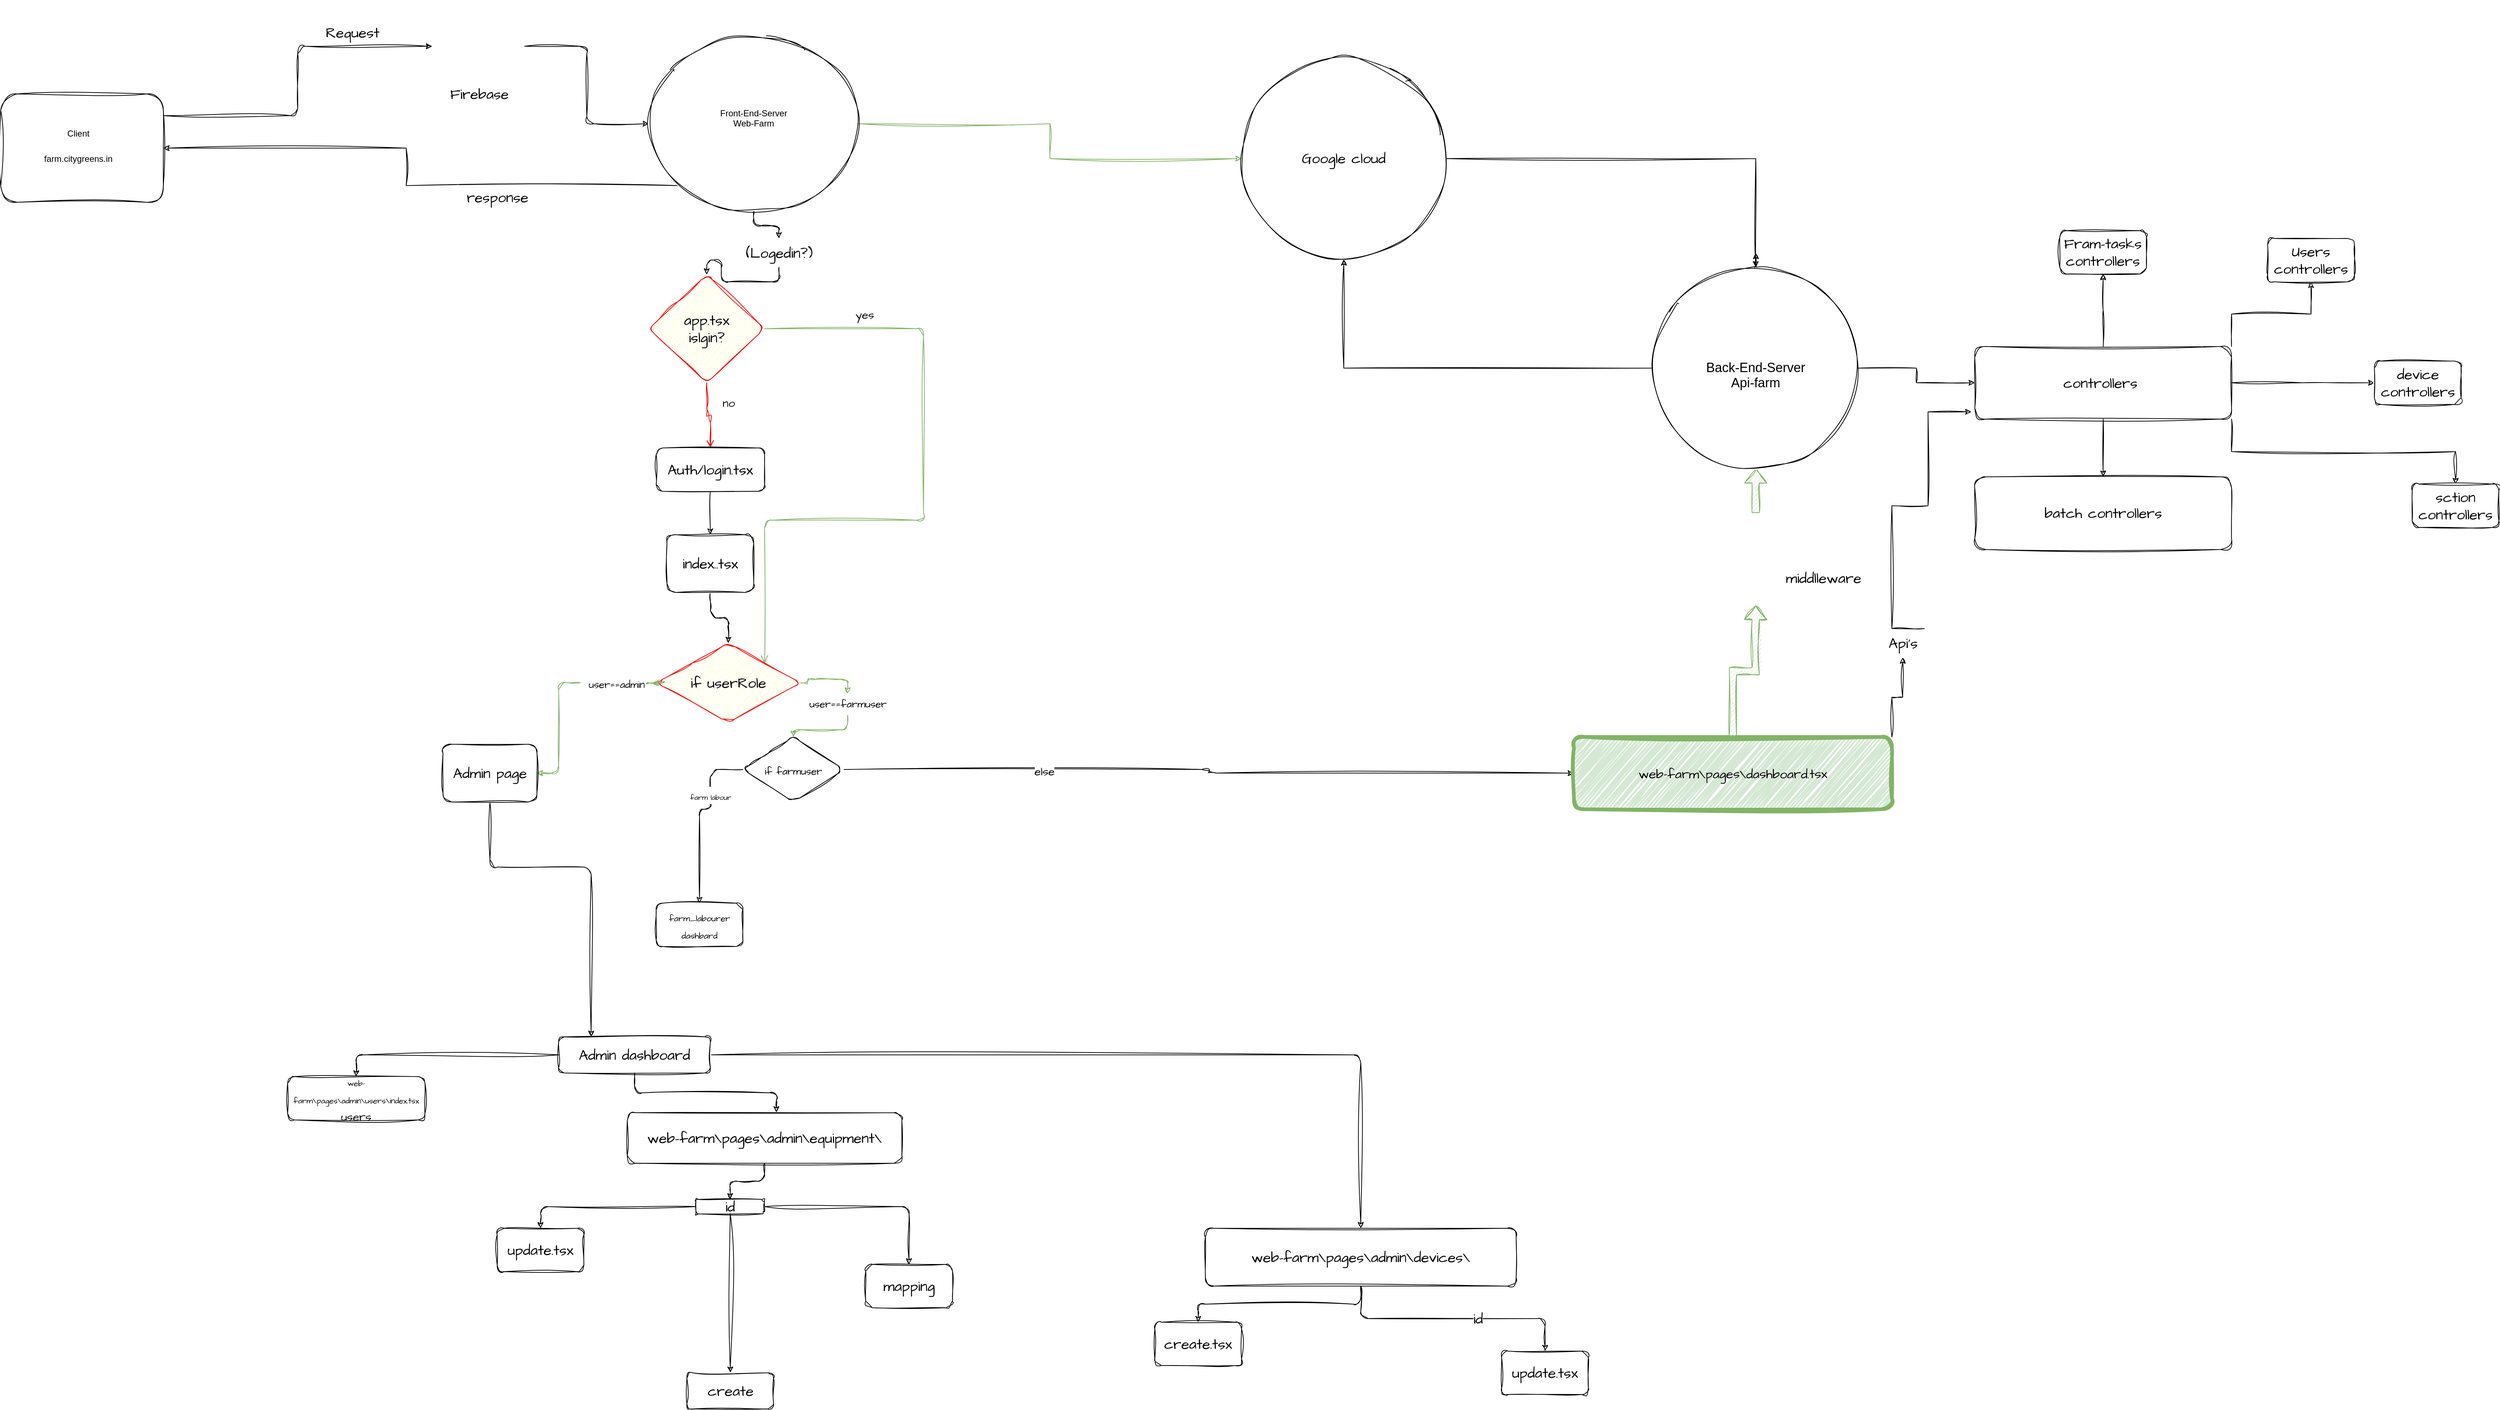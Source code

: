 <mxfile version="22.1.15" type="github">
  <diagram name="Page-1" id="38AWu0ithDpehenj5_Hg">
    <mxGraphModel dx="2350" dy="1924" grid="1" gridSize="10" guides="1" tooltips="1" connect="1" arrows="1" fold="1" page="1" pageScale="1" pageWidth="850" pageHeight="1100" math="0" shadow="0">
      <root>
        <mxCell id="0" />
        <mxCell id="1" parent="0" />
        <mxCell id="stBYUiCJ1t7HYM49T5S_-6" style="edgeStyle=orthogonalEdgeStyle;rounded=1;orthogonalLoop=1;jettySize=auto;html=1;entryX=0;entryY=0.5;entryDx=0;entryDy=0;sketch=1;curveFitting=1;jiggle=2;" parent="1" source="5xN0W6Zi_0lcxwB41Lh0-23" target="stBYUiCJ1t7HYM49T5S_-11" edge="1">
          <mxGeometry relative="1" as="geometry">
            <mxPoint x="370" y="85" as="targetPoint" />
          </mxGeometry>
        </mxCell>
        <mxCell id="stBYUiCJ1t7HYM49T5S_-5" value="" style="rounded=1;whiteSpace=wrap;html=1;sketch=1;curveFitting=1;jiggle=2;" parent="1" vertex="1">
          <mxGeometry x="-537" width="225" height="150" as="geometry" />
        </mxCell>
        <mxCell id="stBYUiCJ1t7HYM49T5S_-7" value="Client" style="text;html=1;align=center;verticalAlign=middle;resizable=0;points=[];autosize=1;strokeColor=none;fillColor=none;rounded=1;sketch=1;curveFitting=1;jiggle=2;" parent="1" vertex="1">
          <mxGeometry x="-455" y="39.5" width="50" height="30" as="geometry" />
        </mxCell>
        <mxCell id="stBYUiCJ1t7HYM49T5S_-10" value="farm.citygreens.in" style="text;html=1;align=center;verticalAlign=middle;resizable=0;points=[];autosize=1;strokeColor=none;fillColor=none;rounded=1;sketch=1;curveFitting=1;jiggle=2;" parent="1" vertex="1">
          <mxGeometry x="-490" y="74.5" width="120" height="30" as="geometry" />
        </mxCell>
        <mxCell id="stBYUiCJ1t7HYM49T5S_-19" value="" style="edgeStyle=orthogonalEdgeStyle;rounded=1;sketch=1;hachureGap=4;jiggle=2;curveFitting=1;orthogonalLoop=1;jettySize=auto;html=1;fontFamily=Architects Daughter;fontSource=https%3A%2F%2Ffonts.googleapis.com%2Fcss%3Ffamily%3DArchitects%2BDaughter;fontSize=16;" parent="1" source="stBYUiCJ1t7HYM49T5S_-205" target="stBYUiCJ1t7HYM49T5S_-14" edge="1">
          <mxGeometry relative="1" as="geometry" />
        </mxCell>
        <mxCell id="5xN0W6Zi_0lcxwB41Lh0-53" style="edgeStyle=orthogonalEdgeStyle;rounded=0;sketch=1;hachureGap=4;jiggle=2;curveFitting=1;orthogonalLoop=1;jettySize=auto;html=1;exitX=1;exitY=0.5;exitDx=0;exitDy=0;fontFamily=Architects Daughter;fontSource=https%3A%2F%2Ffonts.googleapis.com%2Fcss%3Ffamily%3DArchitects%2BDaughter;fontSize=16;strokeColor=#82b366;fillColor=#d5e8d4;entryX=0;entryY=0.5;entryDx=0;entryDy=0;" parent="1" source="stBYUiCJ1t7HYM49T5S_-11" target="5xN0W6Zi_0lcxwB41Lh0-15" edge="1">
          <mxGeometry relative="1" as="geometry">
            <mxPoint x="1160" y="90" as="targetPoint" />
          </mxGeometry>
        </mxCell>
        <mxCell id="RoUv9kmFPrzetgCvooYV-1" style="edgeStyle=orthogonalEdgeStyle;rounded=0;sketch=1;hachureGap=4;jiggle=2;curveFitting=1;orthogonalLoop=1;jettySize=auto;html=1;exitX=0;exitY=1;exitDx=0;exitDy=0;fontFamily=Architects Daughter;fontSource=https%3A%2F%2Ffonts.googleapis.com%2Fcss%3Ffamily%3DArchitects%2BDaughter;fontSize=16;" edge="1" parent="1" source="stBYUiCJ1t7HYM49T5S_-11" target="stBYUiCJ1t7HYM49T5S_-5">
          <mxGeometry relative="1" as="geometry">
            <mxPoint x="-420.0" y="160" as="targetPoint" />
          </mxGeometry>
        </mxCell>
        <mxCell id="stBYUiCJ1t7HYM49T5S_-11" value="&#xa;&lt;span style=&quot;color: rgb(0, 0, 0); font-family: Helvetica; font-size: 12px; font-style: normal; font-variant-ligatures: normal; font-variant-caps: normal; font-weight: 400; letter-spacing: normal; orphans: 2; text-align: center; text-indent: 0px; text-transform: none; widows: 2; word-spacing: 0px; -webkit-text-stroke-width: 0px; background-color: rgb(251, 251, 251); text-decoration-thickness: initial; text-decoration-style: initial; text-decoration-color: initial; float: none; display: inline !important;&quot;&gt;Front-End-Server&lt;/span&gt;&lt;br style=&quot;border-color: var(--border-color); color: rgb(0, 0, 0); font-family: Helvetica; font-size: 12px; font-style: normal; font-variant-ligatures: normal; font-variant-caps: normal; font-weight: 400; letter-spacing: normal; orphans: 2; text-align: center; text-indent: 0px; text-transform: none; widows: 2; word-spacing: 0px; -webkit-text-stroke-width: 0px; background-color: rgb(251, 251, 251); text-decoration-thickness: initial; text-decoration-style: initial; text-decoration-color: initial;&quot;&gt;&lt;span style=&quot;color: rgb(0, 0, 0); font-family: Helvetica; font-size: 12px; font-style: normal; font-variant-ligatures: normal; font-variant-caps: normal; font-weight: 400; letter-spacing: normal; orphans: 2; text-align: center; text-indent: 0px; text-transform: none; widows: 2; word-spacing: 0px; -webkit-text-stroke-width: 0px; background-color: rgb(251, 251, 251); text-decoration-thickness: initial; text-decoration-style: initial; text-decoration-color: initial; float: none; display: inline !important;&quot;&gt;Web-Farm&lt;/span&gt;&#xa;&#xa;" style="ellipse;whiteSpace=wrap;html=1;rounded=1;sketch=1;curveFitting=1;jiggle=2;" parent="1" vertex="1">
          <mxGeometry x="360" y="-80" width="290" height="242.5" as="geometry" />
        </mxCell>
        <mxCell id="stBYUiCJ1t7HYM49T5S_-14" value="app.tsx&lt;br&gt;islgin?" style="rhombus;whiteSpace=wrap;html=1;fontColor=#000000;fillColor=#ffffc0;strokeColor=#ff0000;rounded=1;sketch=1;hachureGap=4;jiggle=2;curveFitting=1;fontFamily=Architects Daughter;fontSource=https%3A%2F%2Ffonts.googleapis.com%2Fcss%3Ffamily%3DArchitects%2BDaughter;fontSize=20;" parent="1" vertex="1">
          <mxGeometry x="360" y="250" width="160" height="150" as="geometry" />
        </mxCell>
        <mxCell id="stBYUiCJ1t7HYM49T5S_-15" value="no" style="edgeStyle=orthogonalEdgeStyle;html=1;align=left;verticalAlign=bottom;endArrow=open;endSize=8;strokeColor=#ff0000;rounded=1;sketch=1;hachureGap=4;jiggle=2;curveFitting=1;fontFamily=Architects Daughter;fontSource=https%3A%2F%2Ffonts.googleapis.com%2Fcss%3Ffamily%3DArchitects%2BDaughter;fontSize=16;entryX=0.5;entryY=0;entryDx=0;entryDy=0;" parent="1" source="stBYUiCJ1t7HYM49T5S_-14" target="stBYUiCJ1t7HYM49T5S_-21" edge="1">
          <mxGeometry x="0.053" y="16" relative="1" as="geometry">
            <mxPoint x="710" y="380" as="targetPoint" />
            <mxPoint x="-1" y="-5" as="offset" />
          </mxGeometry>
        </mxCell>
        <mxCell id="stBYUiCJ1t7HYM49T5S_-16" value="yes" style="edgeStyle=orthogonalEdgeStyle;html=1;align=left;verticalAlign=top;endArrow=open;endSize=8;strokeColor=#82b366;rounded=1;sketch=1;hachureGap=4;jiggle=2;curveFitting=1;fontFamily=Architects Daughter;fontSource=https%3A%2F%2Ffonts.googleapis.com%2Fcss%3Ffamily%3DArchitects%2BDaughter;fontSize=16;fillColor=#d5e8d4;entryX=1;entryY=0;entryDx=0;entryDy=0;" parent="1" source="stBYUiCJ1t7HYM49T5S_-14" target="stBYUiCJ1t7HYM49T5S_-27" edge="1">
          <mxGeometry x="-0.726" y="35" relative="1" as="geometry">
            <mxPoint x="710" y="590" as="targetPoint" />
            <Array as="points">
              <mxPoint x="740" y="325" />
              <mxPoint x="740" y="590" />
              <mxPoint x="520" y="590" />
            </Array>
            <mxPoint as="offset" />
          </mxGeometry>
        </mxCell>
        <mxCell id="stBYUiCJ1t7HYM49T5S_-26" value="" style="edgeStyle=orthogonalEdgeStyle;rounded=1;sketch=1;hachureGap=4;jiggle=2;curveFitting=1;orthogonalLoop=1;jettySize=auto;html=1;fontFamily=Architects Daughter;fontSource=https%3A%2F%2Ffonts.googleapis.com%2Fcss%3Ffamily%3DArchitects%2BDaughter;fontSize=16;" parent="1" source="stBYUiCJ1t7HYM49T5S_-21" target="stBYUiCJ1t7HYM49T5S_-25" edge="1">
          <mxGeometry relative="1" as="geometry" />
        </mxCell>
        <mxCell id="stBYUiCJ1t7HYM49T5S_-21" value="Auth/login.tsx" style="rounded=1;whiteSpace=wrap;html=1;sketch=1;hachureGap=4;jiggle=2;curveFitting=1;fontFamily=Architects Daughter;fontSource=https%3A%2F%2Ffonts.googleapis.com%2Fcss%3Ffamily%3DArchitects%2BDaughter;fontSize=20;" parent="1" vertex="1">
          <mxGeometry x="370" y="490" width="150" height="60" as="geometry" />
        </mxCell>
        <mxCell id="stBYUiCJ1t7HYM49T5S_-30" style="edgeStyle=orthogonalEdgeStyle;rounded=1;sketch=1;hachureGap=4;jiggle=2;curveFitting=1;orthogonalLoop=1;jettySize=auto;html=1;entryX=0.5;entryY=0;entryDx=0;entryDy=0;fontFamily=Architects Daughter;fontSource=https%3A%2F%2Ffonts.googleapis.com%2Fcss%3Ffamily%3DArchitects%2BDaughter;fontSize=16;" parent="1" source="stBYUiCJ1t7HYM49T5S_-25" target="stBYUiCJ1t7HYM49T5S_-27" edge="1">
          <mxGeometry relative="1" as="geometry" />
        </mxCell>
        <mxCell id="stBYUiCJ1t7HYM49T5S_-25" value="index..tsx" style="whiteSpace=wrap;html=1;fontSize=20;fontFamily=Architects Daughter;rounded=1;sketch=1;hachureGap=4;jiggle=2;curveFitting=1;fontSource=https%3A%2F%2Ffonts.googleapis.com%2Fcss%3Ffamily%3DArchitects%2BDaughter;" parent="1" vertex="1">
          <mxGeometry x="385" y="610" width="120" height="80" as="geometry" />
        </mxCell>
        <mxCell id="stBYUiCJ1t7HYM49T5S_-169" style="edgeStyle=orthogonalEdgeStyle;rounded=1;sketch=1;hachureGap=4;jiggle=2;curveFitting=1;orthogonalLoop=1;jettySize=auto;html=1;fontFamily=Architects Daughter;fontSource=https%3A%2F%2Ffonts.googleapis.com%2Fcss%3Ffamily%3DArchitects%2BDaughter;fontSize=16;fillColor=#d5e8d4;strokeColor=#82b366;entryX=0.5;entryY=0;entryDx=0;entryDy=0;" parent="1" source="stBYUiCJ1t7HYM49T5S_-179" target="stBYUiCJ1t7HYM49T5S_-176" edge="1">
          <mxGeometry relative="1" as="geometry">
            <mxPoint x="420" y="890" as="targetPoint" />
          </mxGeometry>
        </mxCell>
        <mxCell id="stBYUiCJ1t7HYM49T5S_-173" style="edgeStyle=orthogonalEdgeStyle;rounded=1;sketch=1;hachureGap=4;jiggle=2;curveFitting=1;orthogonalLoop=1;jettySize=auto;html=1;entryX=1;entryY=0.5;entryDx=0;entryDy=0;fontFamily=Architects Daughter;fontSource=https%3A%2F%2Ffonts.googleapis.com%2Fcss%3Ffamily%3DArchitects%2BDaughter;fontSize=16;fillColor=#d5e8d4;strokeColor=#82b366;" parent="1" source="stBYUiCJ1t7HYM49T5S_-177" target="stBYUiCJ1t7HYM49T5S_-172" edge="1">
          <mxGeometry relative="1" as="geometry" />
        </mxCell>
        <mxCell id="stBYUiCJ1t7HYM49T5S_-27" value="if userRole" style="rhombus;whiteSpace=wrap;html=1;fontColor=#000000;fillColor=#ffffc0;strokeColor=#ff0000;rounded=1;sketch=1;hachureGap=4;jiggle=2;curveFitting=1;fontFamily=Architects Daughter;fontSource=https%3A%2F%2Ffonts.googleapis.com%2Fcss%3Ffamily%3DArchitects%2BDaughter;fontSize=20;" parent="1" vertex="1">
          <mxGeometry x="370" y="760" width="200" height="110" as="geometry" />
        </mxCell>
        <mxCell id="stBYUiCJ1t7HYM49T5S_-189" value="" style="edgeStyle=orthogonalEdgeStyle;rounded=1;sketch=1;hachureGap=4;jiggle=2;curveFitting=1;orthogonalLoop=1;jettySize=auto;html=1;fontFamily=Architects Daughter;fontSource=https%3A%2F%2Ffonts.googleapis.com%2Fcss%3Ffamily%3DArchitects%2BDaughter;fontSize=16;" parent="1" source="stBYUiCJ1t7HYM49T5S_-172" target="stBYUiCJ1t7HYM49T5S_-188" edge="1">
          <mxGeometry relative="1" as="geometry">
            <Array as="points">
              <mxPoint x="140" y="1070" />
              <mxPoint x="280" y="1070" />
            </Array>
          </mxGeometry>
        </mxCell>
        <mxCell id="stBYUiCJ1t7HYM49T5S_-172" value="Admin page" style="rounded=1;whiteSpace=wrap;html=1;sketch=1;hachureGap=4;jiggle=2;curveFitting=1;fontFamily=Architects Daughter;fontSource=https%3A%2F%2Ffonts.googleapis.com%2Fcss%3Ffamily%3DArchitects%2BDaughter;fontSize=20;" parent="1" vertex="1">
          <mxGeometry x="75" y="900" width="130" height="80" as="geometry" />
        </mxCell>
        <mxCell id="stBYUiCJ1t7HYM49T5S_-181" style="edgeStyle=orthogonalEdgeStyle;rounded=1;sketch=1;hachureGap=4;jiggle=2;curveFitting=1;orthogonalLoop=1;jettySize=auto;html=1;exitX=0;exitY=0.5;exitDx=0;exitDy=0;fontFamily=Architects Daughter;fontSource=https%3A%2F%2Ffonts.googleapis.com%2Fcss%3Ffamily%3DArchitects%2BDaughter;fontSize=16;" parent="1" source="stBYUiCJ1t7HYM49T5S_-176" target="stBYUiCJ1t7HYM49T5S_-182" edge="1">
          <mxGeometry relative="1" as="geometry">
            <mxPoint x="390" y="960" as="targetPoint" />
            <Array as="points">
              <mxPoint x="445" y="935" />
              <mxPoint x="445" y="990" />
            </Array>
          </mxGeometry>
        </mxCell>
        <mxCell id="stBYUiCJ1t7HYM49T5S_-183" value="&lt;font style=&quot;font-size: 10px;&quot;&gt;farm labour&lt;/font&gt;" style="edgeLabel;html=1;align=center;verticalAlign=middle;resizable=0;points=[];fontSize=20;fontFamily=Architects Daughter;" parent="stBYUiCJ1t7HYM49T5S_-181" vertex="1" connectable="0">
          <mxGeometry x="-0.765" relative="1" as="geometry">
            <mxPoint x="-16" y="35" as="offset" />
          </mxGeometry>
        </mxCell>
        <mxCell id="stBYUiCJ1t7HYM49T5S_-185" value="" style="edgeStyle=orthogonalEdgeStyle;rounded=1;sketch=1;hachureGap=4;jiggle=2;curveFitting=1;orthogonalLoop=1;jettySize=auto;html=1;fontFamily=Architects Daughter;fontSource=https%3A%2F%2Ffonts.googleapis.com%2Fcss%3Ffamily%3DArchitects%2BDaughter;fontSize=16;" parent="1" source="stBYUiCJ1t7HYM49T5S_-176" target="stBYUiCJ1t7HYM49T5S_-184" edge="1">
          <mxGeometry relative="1" as="geometry" />
        </mxCell>
        <mxCell id="stBYUiCJ1t7HYM49T5S_-186" value="&lt;font style=&quot;font-size: 16px;&quot;&gt;else&lt;/font&gt;" style="edgeLabel;html=1;align=center;verticalAlign=middle;resizable=0;points=[];fontSize=20;fontFamily=Architects Daughter;" parent="stBYUiCJ1t7HYM49T5S_-185" vertex="1" connectable="0">
          <mxGeometry x="-0.454" y="-1" relative="1" as="geometry">
            <mxPoint as="offset" />
          </mxGeometry>
        </mxCell>
        <mxCell id="stBYUiCJ1t7HYM49T5S_-176" value="&lt;font style=&quot;font-size: 14px;&quot;&gt;if farmuser&lt;/font&gt;" style="rhombus;whiteSpace=wrap;html=1;rounded=1;sketch=1;hachureGap=4;jiggle=2;curveFitting=1;fontFamily=Architects Daughter;fontSource=https%3A%2F%2Ffonts.googleapis.com%2Fcss%3Ffamily%3DArchitects%2BDaughter;fontSize=20;" parent="1" vertex="1">
          <mxGeometry x="490" y="890" width="140" height="90" as="geometry" />
        </mxCell>
        <mxCell id="stBYUiCJ1t7HYM49T5S_-178" value="" style="edgeStyle=orthogonalEdgeStyle;rounded=1;sketch=1;hachureGap=4;jiggle=2;curveFitting=1;orthogonalLoop=1;jettySize=auto;html=1;entryX=1;entryY=0.5;entryDx=0;entryDy=0;fontFamily=Architects Daughter;fontSource=https%3A%2F%2Ffonts.googleapis.com%2Fcss%3Ffamily%3DArchitects%2BDaughter;fontSize=16;fillColor=#d5e8d4;strokeColor=#82b366;" parent="1" source="stBYUiCJ1t7HYM49T5S_-27" target="stBYUiCJ1t7HYM49T5S_-177" edge="1">
          <mxGeometry relative="1" as="geometry">
            <mxPoint x="370" y="815" as="sourcePoint" />
            <mxPoint x="240" y="890" as="targetPoint" />
          </mxGeometry>
        </mxCell>
        <mxCell id="stBYUiCJ1t7HYM49T5S_-177" value="&lt;font style=&quot;font-size: 14px;&quot;&gt;user==admin&lt;/font&gt;" style="text;html=1;align=center;verticalAlign=middle;resizable=0;points=[];autosize=1;strokeColor=none;fillColor=none;fontSize=20;fontFamily=Architects Daughter;" parent="1" vertex="1">
          <mxGeometry x="265" y="795" width="100" height="40" as="geometry" />
        </mxCell>
        <mxCell id="stBYUiCJ1t7HYM49T5S_-180" value="" style="edgeStyle=orthogonalEdgeStyle;rounded=1;sketch=1;hachureGap=4;jiggle=2;curveFitting=1;orthogonalLoop=1;jettySize=auto;html=1;fontFamily=Architects Daughter;fontSource=https%3A%2F%2Ffonts.googleapis.com%2Fcss%3Ffamily%3DArchitects%2BDaughter;fontSize=16;fillColor=#d5e8d4;strokeColor=#82b366;entryX=0.5;entryY=0;entryDx=0;entryDy=0;" parent="1" source="stBYUiCJ1t7HYM49T5S_-27" target="stBYUiCJ1t7HYM49T5S_-179" edge="1">
          <mxGeometry relative="1" as="geometry">
            <mxPoint x="470" y="910" as="targetPoint" />
            <mxPoint x="470" y="870" as="sourcePoint" />
            <Array as="points">
              <mxPoint x="580" y="815" />
              <mxPoint x="580" y="810" />
              <mxPoint x="635" y="810" />
            </Array>
          </mxGeometry>
        </mxCell>
        <mxCell id="stBYUiCJ1t7HYM49T5S_-179" value="&lt;font style=&quot;font-size: 14px;&quot;&gt;user==farmuser&lt;/font&gt;" style="text;html=1;align=center;verticalAlign=middle;resizable=0;points=[];autosize=1;strokeColor=none;fillColor=none;fontSize=14;fontFamily=Architects Daughter;" parent="1" vertex="1">
          <mxGeometry x="570" y="830" width="130" height="30" as="geometry" />
        </mxCell>
        <mxCell id="stBYUiCJ1t7HYM49T5S_-182" value="&lt;font style=&quot;font-size: 12px;&quot;&gt;farm_labourer dashbard&lt;/font&gt;" style="rounded=1;whiteSpace=wrap;html=1;sketch=1;hachureGap=4;jiggle=2;curveFitting=1;fontFamily=Architects Daughter;fontSource=https%3A%2F%2Ffonts.googleapis.com%2Fcss%3Ffamily%3DArchitects%2BDaughter;fontSize=20;" parent="1" vertex="1">
          <mxGeometry x="370" y="1120" width="120" height="60" as="geometry" />
        </mxCell>
        <mxCell id="5xN0W6Zi_0lcxwB41Lh0-8" style="edgeStyle=orthogonalEdgeStyle;rounded=0;sketch=1;hachureGap=4;jiggle=2;curveFitting=1;orthogonalLoop=1;jettySize=auto;html=1;entryX=0.5;entryY=1;entryDx=0;entryDy=0;fontFamily=Architects Daughter;fontSource=https%3A%2F%2Ffonts.googleapis.com%2Fcss%3Ffamily%3DArchitects%2BDaughter;fontSize=16;fillColor=#d5e8d4;strokeColor=#82b366;shape=flexArrow;" parent="1" source="5xN0W6Zi_0lcxwB41Lh0-27" target="5xN0W6Zi_0lcxwB41Lh0-7" edge="1">
          <mxGeometry relative="1" as="geometry" />
        </mxCell>
        <mxCell id="stBYUiCJ1t7HYM49T5S_-184" value="&lt;font style=&quot;font-size: 18px;&quot;&gt;web-farm\pages\dashboard.tsx&lt;/font&gt;" style="whiteSpace=wrap;html=1;fontSize=20;fontFamily=Architects Daughter;rounded=1;sketch=1;hachureGap=4;jiggle=2;curveFitting=1;fontSource=https%3A%2F%2Ffonts.googleapis.com%2Fcss%3Ffamily%3DArchitects%2BDaughter;fillColor=#d5e8d4;strokeColor=#82b366;strokeWidth=5;" parent="1" vertex="1">
          <mxGeometry x="1640" y="890" width="440" height="100" as="geometry" />
        </mxCell>
        <mxCell id="stBYUiCJ1t7HYM49T5S_-191" value="" style="edgeStyle=orthogonalEdgeStyle;rounded=1;sketch=1;hachureGap=4;jiggle=2;curveFitting=1;orthogonalLoop=1;jettySize=auto;html=1;fontFamily=Architects Daughter;fontSource=https%3A%2F%2Ffonts.googleapis.com%2Fcss%3Ffamily%3DArchitects%2BDaughter;fontSize=16;" parent="1" source="stBYUiCJ1t7HYM49T5S_-188" target="stBYUiCJ1t7HYM49T5S_-190" edge="1">
          <mxGeometry relative="1" as="geometry" />
        </mxCell>
        <mxCell id="stBYUiCJ1t7HYM49T5S_-204" value="" style="edgeStyle=orthogonalEdgeStyle;rounded=1;sketch=1;hachureGap=4;jiggle=2;curveFitting=1;orthogonalLoop=1;jettySize=auto;html=1;fontFamily=Architects Daughter;fontSource=https%3A%2F%2Ffonts.googleapis.com%2Fcss%3Ffamily%3DArchitects%2BDaughter;fontSize=16;" parent="1" source="stBYUiCJ1t7HYM49T5S_-188" target="stBYUiCJ1t7HYM49T5S_-203" edge="1">
          <mxGeometry relative="1" as="geometry" />
        </mxCell>
        <mxCell id="stBYUiCJ1t7HYM49T5S_-188" value="Admin dashboard" style="whiteSpace=wrap;html=1;fontSize=20;fontFamily=Architects Daughter;rounded=1;sketch=1;hachureGap=4;jiggle=2;curveFitting=1;fontSource=https%3A%2F%2Ffonts.googleapis.com%2Fcss%3Ffamily%3DArchitects%2BDaughter;" parent="1" vertex="1">
          <mxGeometry x="235" y="1305" width="210" height="50" as="geometry" />
        </mxCell>
        <mxCell id="stBYUiCJ1t7HYM49T5S_-190" value="&lt;font style=&quot;&quot;&gt;&lt;span style=&quot;font-size: 11px;&quot;&gt;web-farm\pages\admin\users\index.tsx&lt;/span&gt;&lt;br&gt;&lt;font style=&quot;font-size: 16px;&quot;&gt;users&lt;/font&gt;&lt;br&gt;&lt;/font&gt;" style="whiteSpace=wrap;html=1;fontSize=20;fontFamily=Architects Daughter;rounded=1;sketch=1;hachureGap=4;jiggle=2;curveFitting=1;fontSource=https%3A%2F%2Ffonts.googleapis.com%2Fcss%3Ffamily%3DArchitects%2BDaughter;" parent="1" vertex="1">
          <mxGeometry x="-140" y="1360" width="190" height="60" as="geometry" />
        </mxCell>
        <mxCell id="stBYUiCJ1t7HYM49T5S_-195" value="" style="edgeStyle=orthogonalEdgeStyle;rounded=1;sketch=1;hachureGap=4;jiggle=2;curveFitting=1;orthogonalLoop=1;jettySize=auto;html=1;fontFamily=Architects Daughter;fontSource=https%3A%2F%2Ffonts.googleapis.com%2Fcss%3Ffamily%3DArchitects%2BDaughter;fontSize=16;" parent="1" source="stBYUiCJ1t7HYM49T5S_-192" target="stBYUiCJ1t7HYM49T5S_-194" edge="1">
          <mxGeometry relative="1" as="geometry" />
        </mxCell>
        <mxCell id="stBYUiCJ1t7HYM49T5S_-192" value="&lt;font style=&quot;font-size: 20px;&quot;&gt;web-farm\pages\admin\equipment\&lt;/font&gt;" style="whiteSpace=wrap;html=1;fontSize=20;fontFamily=Architects Daughter;rounded=1;sketch=1;hachureGap=4;jiggle=2;curveFitting=1;fontSource=https%3A%2F%2Ffonts.googleapis.com%2Fcss%3Ffamily%3DArchitects%2BDaughter;" parent="1" vertex="1">
          <mxGeometry x="330" y="1410" width="380" height="70" as="geometry" />
        </mxCell>
        <mxCell id="stBYUiCJ1t7HYM49T5S_-193" style="edgeStyle=orthogonalEdgeStyle;rounded=1;sketch=1;hachureGap=4;jiggle=2;curveFitting=1;orthogonalLoop=1;jettySize=auto;html=1;entryX=0.543;entryY=-0.005;entryDx=0;entryDy=0;entryPerimeter=0;fontFamily=Architects Daughter;fontSource=https%3A%2F%2Ffonts.googleapis.com%2Fcss%3Ffamily%3DArchitects%2BDaughter;fontSize=16;" parent="1" source="stBYUiCJ1t7HYM49T5S_-188" target="stBYUiCJ1t7HYM49T5S_-192" edge="1">
          <mxGeometry relative="1" as="geometry" />
        </mxCell>
        <mxCell id="stBYUiCJ1t7HYM49T5S_-197" value="" style="edgeStyle=orthogonalEdgeStyle;rounded=1;sketch=1;hachureGap=4;jiggle=2;curveFitting=1;orthogonalLoop=1;jettySize=auto;html=1;fontFamily=Architects Daughter;fontSource=https%3A%2F%2Ffonts.googleapis.com%2Fcss%3Ffamily%3DArchitects%2BDaughter;fontSize=16;" parent="1" source="stBYUiCJ1t7HYM49T5S_-194" target="stBYUiCJ1t7HYM49T5S_-196" edge="1">
          <mxGeometry relative="1" as="geometry" />
        </mxCell>
        <mxCell id="stBYUiCJ1t7HYM49T5S_-199" value="" style="edgeStyle=orthogonalEdgeStyle;rounded=1;sketch=1;hachureGap=4;jiggle=2;curveFitting=1;orthogonalLoop=1;jettySize=auto;html=1;fontFamily=Architects Daughter;fontSource=https%3A%2F%2Ffonts.googleapis.com%2Fcss%3Ffamily%3DArchitects%2BDaughter;fontSize=16;" parent="1" source="stBYUiCJ1t7HYM49T5S_-194" target="stBYUiCJ1t7HYM49T5S_-198" edge="1">
          <mxGeometry relative="1" as="geometry" />
        </mxCell>
        <mxCell id="stBYUiCJ1t7HYM49T5S_-201" value="" style="edgeStyle=orthogonalEdgeStyle;rounded=1;sketch=1;hachureGap=4;jiggle=2;curveFitting=1;orthogonalLoop=1;jettySize=auto;html=1;fontFamily=Architects Daughter;fontSource=https%3A%2F%2Ffonts.googleapis.com%2Fcss%3Ffamily%3DArchitects%2BDaughter;fontSize=16;" parent="1" source="stBYUiCJ1t7HYM49T5S_-194" target="stBYUiCJ1t7HYM49T5S_-200" edge="1">
          <mxGeometry relative="1" as="geometry" />
        </mxCell>
        <mxCell id="stBYUiCJ1t7HYM49T5S_-194" value="id" style="whiteSpace=wrap;html=1;fontSize=20;fontFamily=Architects Daughter;rounded=1;sketch=1;hachureGap=4;jiggle=2;curveFitting=1;fontSource=https%3A%2F%2Ffonts.googleapis.com%2Fcss%3Ffamily%3DArchitects%2BDaughter;" parent="1" vertex="1">
          <mxGeometry x="425" y="1530" width="95" height="20" as="geometry" />
        </mxCell>
        <mxCell id="stBYUiCJ1t7HYM49T5S_-196" value="update.tsx" style="whiteSpace=wrap;html=1;fontSize=20;fontFamily=Architects Daughter;rounded=1;sketch=1;hachureGap=4;jiggle=2;curveFitting=1;fontSource=https%3A%2F%2Ffonts.googleapis.com%2Fcss%3Ffamily%3DArchitects%2BDaughter;" parent="1" vertex="1">
          <mxGeometry x="150" y="1570" width="120" height="60" as="geometry" />
        </mxCell>
        <mxCell id="stBYUiCJ1t7HYM49T5S_-198" value="create" style="whiteSpace=wrap;html=1;fontSize=20;fontFamily=Architects Daughter;rounded=1;sketch=1;hachureGap=4;jiggle=2;curveFitting=1;fontSource=https%3A%2F%2Ffonts.googleapis.com%2Fcss%3Ffamily%3DArchitects%2BDaughter;" parent="1" vertex="1">
          <mxGeometry x="412.5" y="1770" width="120" height="50" as="geometry" />
        </mxCell>
        <mxCell id="stBYUiCJ1t7HYM49T5S_-200" value="mapping" style="whiteSpace=wrap;html=1;fontSize=20;fontFamily=Architects Daughter;rounded=1;sketch=1;hachureGap=4;jiggle=2;curveFitting=1;fontSource=https%3A%2F%2Ffonts.googleapis.com%2Fcss%3Ffamily%3DArchitects%2BDaughter;" parent="1" vertex="1">
          <mxGeometry x="660" y="1620" width="120" height="60" as="geometry" />
        </mxCell>
        <mxCell id="stBYUiCJ1t7HYM49T5S_-208" value="" style="edgeStyle=orthogonalEdgeStyle;rounded=1;sketch=1;hachureGap=4;jiggle=2;curveFitting=1;orthogonalLoop=1;jettySize=auto;html=1;fontFamily=Architects Daughter;fontSource=https%3A%2F%2Ffonts.googleapis.com%2Fcss%3Ffamily%3DArchitects%2BDaughter;fontSize=16;" parent="1" source="stBYUiCJ1t7HYM49T5S_-203" target="stBYUiCJ1t7HYM49T5S_-207" edge="1">
          <mxGeometry relative="1" as="geometry" />
        </mxCell>
        <mxCell id="stBYUiCJ1t7HYM49T5S_-210" value="" style="edgeStyle=orthogonalEdgeStyle;rounded=1;sketch=1;hachureGap=4;jiggle=2;curveFitting=1;orthogonalLoop=1;jettySize=auto;html=1;fontFamily=Architects Daughter;fontSource=https%3A%2F%2Ffonts.googleapis.com%2Fcss%3Ffamily%3DArchitects%2BDaughter;fontSize=16;" parent="1" source="stBYUiCJ1t7HYM49T5S_-203" target="stBYUiCJ1t7HYM49T5S_-209" edge="1">
          <mxGeometry relative="1" as="geometry" />
        </mxCell>
        <mxCell id="stBYUiCJ1t7HYM49T5S_-211" value="id" style="edgeLabel;html=1;align=center;verticalAlign=middle;resizable=0;points=[];fontSize=20;fontFamily=Architects Daughter;" parent="stBYUiCJ1t7HYM49T5S_-210" vertex="1" connectable="0">
          <mxGeometry x="0.2" relative="1" as="geometry">
            <mxPoint as="offset" />
          </mxGeometry>
        </mxCell>
        <mxCell id="stBYUiCJ1t7HYM49T5S_-203" value="web-farm\pages\admin\devices\" style="whiteSpace=wrap;html=1;fontSize=20;fontFamily=Architects Daughter;rounded=1;sketch=1;hachureGap=4;jiggle=2;curveFitting=1;fontSource=https%3A%2F%2Ffonts.googleapis.com%2Fcss%3Ffamily%3DArchitects%2BDaughter;" parent="1" vertex="1">
          <mxGeometry x="1130" y="1570" width="430" height="80" as="geometry" />
        </mxCell>
        <mxCell id="stBYUiCJ1t7HYM49T5S_-206" value="" style="edgeStyle=orthogonalEdgeStyle;rounded=1;sketch=1;hachureGap=4;jiggle=2;curveFitting=1;orthogonalLoop=1;jettySize=auto;html=1;fontFamily=Architects Daughter;fontSource=https%3A%2F%2Ffonts.googleapis.com%2Fcss%3Ffamily%3DArchitects%2BDaughter;fontSize=16;" parent="1" source="stBYUiCJ1t7HYM49T5S_-11" target="stBYUiCJ1t7HYM49T5S_-205" edge="1">
          <mxGeometry relative="1" as="geometry">
            <mxPoint x="440" y="163" as="sourcePoint" />
            <mxPoint x="440" y="250" as="targetPoint" />
          </mxGeometry>
        </mxCell>
        <mxCell id="stBYUiCJ1t7HYM49T5S_-205" value="(Logedin?)" style="text;html=1;align=center;verticalAlign=middle;resizable=0;points=[];autosize=1;strokeColor=none;fillColor=none;fontSize=20;fontFamily=Architects Daughter;" parent="1" vertex="1">
          <mxGeometry x="480" y="200" width="120" height="40" as="geometry" />
        </mxCell>
        <mxCell id="stBYUiCJ1t7HYM49T5S_-207" value="create.tsx" style="whiteSpace=wrap;html=1;fontSize=20;fontFamily=Architects Daughter;rounded=1;sketch=1;hachureGap=4;jiggle=2;curveFitting=1;fontSource=https%3A%2F%2Ffonts.googleapis.com%2Fcss%3Ffamily%3DArchitects%2BDaughter;" parent="1" vertex="1">
          <mxGeometry x="1060" y="1700" width="120" height="60" as="geometry" />
        </mxCell>
        <mxCell id="stBYUiCJ1t7HYM49T5S_-209" value="update.tsx" style="whiteSpace=wrap;html=1;fontSize=20;fontFamily=Architects Daughter;rounded=1;sketch=1;hachureGap=4;jiggle=2;curveFitting=1;fontSource=https%3A%2F%2Ffonts.googleapis.com%2Fcss%3Ffamily%3DArchitects%2BDaughter;" parent="1" vertex="1">
          <mxGeometry x="1540" y="1740" width="120" height="60" as="geometry" />
        </mxCell>
        <mxCell id="5xN0W6Zi_0lcxwB41Lh0-16" value="" style="edgeStyle=orthogonalEdgeStyle;rounded=0;sketch=1;hachureGap=4;jiggle=2;curveFitting=1;orthogonalLoop=1;jettySize=auto;html=1;fontFamily=Architects Daughter;fontSource=https%3A%2F%2Ffonts.googleapis.com%2Fcss%3Ffamily%3DArchitects%2BDaughter;fontSize=16;" parent="1" source="5xN0W6Zi_0lcxwB41Lh0-7" target="5xN0W6Zi_0lcxwB41Lh0-15" edge="1">
          <mxGeometry relative="1" as="geometry" />
        </mxCell>
        <mxCell id="5xN0W6Zi_0lcxwB41Lh0-22" value="" style="edgeStyle=orthogonalEdgeStyle;rounded=0;sketch=1;hachureGap=4;jiggle=2;curveFitting=1;orthogonalLoop=1;jettySize=auto;html=1;fontFamily=Architects Daughter;fontSource=https%3A%2F%2Ffonts.googleapis.com%2Fcss%3Ffamily%3DArchitects%2BDaughter;fontSize=16;" parent="1" source="5xN0W6Zi_0lcxwB41Lh0-7" target="5xN0W6Zi_0lcxwB41Lh0-21" edge="1">
          <mxGeometry relative="1" as="geometry" />
        </mxCell>
        <mxCell id="5xN0W6Zi_0lcxwB41Lh0-7" value="&lt;font style=&quot;font-size: 18px;&quot;&gt;&lt;br&gt;&lt;span style=&quot;color: rgb(0, 0, 0); font-family: Helvetica; font-style: normal; font-variant-ligatures: normal; font-variant-caps: normal; font-weight: 400; letter-spacing: normal; orphans: 2; text-align: center; text-indent: 0px; text-transform: none; widows: 2; word-spacing: 0px; -webkit-text-stroke-width: 0px; background-color: rgb(251, 251, 251); text-decoration-thickness: initial; text-decoration-style: initial; text-decoration-color: initial; float: none; display: inline !important;&quot;&gt;Back-End-Server&lt;/span&gt;&lt;br style=&quot;border-color: var(--border-color); color: rgb(0, 0, 0); font-family: Helvetica; font-style: normal; font-variant-ligatures: normal; font-variant-caps: normal; font-weight: 400; letter-spacing: normal; orphans: 2; text-align: center; text-indent: 0px; text-transform: none; widows: 2; word-spacing: 0px; -webkit-text-stroke-width: 0px; background-color: rgb(251, 251, 251); text-decoration-thickness: initial; text-decoration-style: initial; text-decoration-color: initial;&quot;&gt;Api-farm&lt;/font&gt;" style="ellipse;whiteSpace=wrap;html=1;rounded=1;sketch=1;curveFitting=1;jiggle=2;rotation=0;" parent="1" vertex="1">
          <mxGeometry x="1750" y="240.0" width="283.12" height="278.97" as="geometry" />
        </mxCell>
        <mxCell id="5xN0W6Zi_0lcxwB41Lh0-20" style="edgeStyle=orthogonalEdgeStyle;rounded=0;sketch=1;hachureGap=4;jiggle=2;curveFitting=1;orthogonalLoop=1;jettySize=auto;html=1;entryX=0.5;entryY=0;entryDx=0;entryDy=0;fontFamily=Architects Daughter;fontSource=https%3A%2F%2Ffonts.googleapis.com%2Fcss%3Ffamily%3DArchitects%2BDaughter;fontSize=16;" parent="1" source="5xN0W6Zi_0lcxwB41Lh0-15" target="5xN0W6Zi_0lcxwB41Lh0-7" edge="1">
          <mxGeometry relative="1" as="geometry" />
        </mxCell>
        <mxCell id="5xN0W6Zi_0lcxwB41Lh0-15" value="Google cloud" style="ellipse;whiteSpace=wrap;html=1;rounded=1;sketch=1;curveFitting=1;jiggle=2;rotation=0;hachureGap=4;fontFamily=Architects Daughter;fontSource=https%3A%2F%2Ffonts.googleapis.com%2Fcss%3Ffamily%3DArchitects%2BDaughter;fontSize=20;" parent="1" vertex="1">
          <mxGeometry x="1180" y="-50.0" width="283.12" height="278.97" as="geometry" />
        </mxCell>
        <mxCell id="5xN0W6Zi_0lcxwB41Lh0-32" value="" style="edgeStyle=orthogonalEdgeStyle;rounded=0;sketch=1;hachureGap=4;jiggle=2;curveFitting=1;orthogonalLoop=1;jettySize=auto;html=1;fontFamily=Architects Daughter;fontSource=https%3A%2F%2Ffonts.googleapis.com%2Fcss%3Ffamily%3DArchitects%2BDaughter;fontSize=16;" parent="1" source="5xN0W6Zi_0lcxwB41Lh0-21" target="5xN0W6Zi_0lcxwB41Lh0-31" edge="1">
          <mxGeometry relative="1" as="geometry" />
        </mxCell>
        <mxCell id="5xN0W6Zi_0lcxwB41Lh0-34" value="" style="edgeStyle=orthogonalEdgeStyle;rounded=0;sketch=1;hachureGap=4;jiggle=2;curveFitting=1;orthogonalLoop=1;jettySize=auto;html=1;fontFamily=Architects Daughter;fontSource=https%3A%2F%2Ffonts.googleapis.com%2Fcss%3Ffamily%3DArchitects%2BDaughter;fontSize=16;" parent="1" source="5xN0W6Zi_0lcxwB41Lh0-21" target="5xN0W6Zi_0lcxwB41Lh0-33" edge="1">
          <mxGeometry relative="1" as="geometry" />
        </mxCell>
        <mxCell id="5xN0W6Zi_0lcxwB41Lh0-36" value="" style="edgeStyle=orthogonalEdgeStyle;rounded=0;sketch=1;hachureGap=4;jiggle=2;curveFitting=1;orthogonalLoop=1;jettySize=auto;html=1;fontFamily=Architects Daughter;fontSource=https%3A%2F%2Ffonts.googleapis.com%2Fcss%3Ffamily%3DArchitects%2BDaughter;fontSize=16;" parent="1" source="5xN0W6Zi_0lcxwB41Lh0-21" target="5xN0W6Zi_0lcxwB41Lh0-35" edge="1">
          <mxGeometry relative="1" as="geometry" />
        </mxCell>
        <mxCell id="5xN0W6Zi_0lcxwB41Lh0-37" style="edgeStyle=orthogonalEdgeStyle;rounded=0;sketch=1;hachureGap=4;jiggle=2;curveFitting=1;orthogonalLoop=1;jettySize=auto;html=1;exitX=1;exitY=0;exitDx=0;exitDy=0;fontFamily=Architects Daughter;fontSource=https%3A%2F%2Ffonts.googleapis.com%2Fcss%3Ffamily%3DArchitects%2BDaughter;fontSize=16;" parent="1" source="5xN0W6Zi_0lcxwB41Lh0-21" target="5xN0W6Zi_0lcxwB41Lh0-38" edge="1">
          <mxGeometry relative="1" as="geometry">
            <mxPoint x="2660" y="230" as="targetPoint" />
          </mxGeometry>
        </mxCell>
        <mxCell id="5xN0W6Zi_0lcxwB41Lh0-39" style="edgeStyle=orthogonalEdgeStyle;rounded=0;sketch=1;hachureGap=4;jiggle=2;curveFitting=1;orthogonalLoop=1;jettySize=auto;html=1;exitX=1;exitY=1;exitDx=0;exitDy=0;fontFamily=Architects Daughter;fontSource=https%3A%2F%2Ffonts.googleapis.com%2Fcss%3Ffamily%3DArchitects%2BDaughter;fontSize=16;" parent="1" source="5xN0W6Zi_0lcxwB41Lh0-21" target="5xN0W6Zi_0lcxwB41Lh0-40" edge="1">
          <mxGeometry relative="1" as="geometry">
            <mxPoint x="2860" y="570" as="targetPoint" />
          </mxGeometry>
        </mxCell>
        <mxCell id="5xN0W6Zi_0lcxwB41Lh0-21" value="controllers&amp;nbsp;" style="whiteSpace=wrap;html=1;rounded=1;sketch=1;curveFitting=1;jiggle=2;hachureGap=4;fontFamily=Architects Daughter;fontSource=https%3A%2F%2Ffonts.googleapis.com%2Fcss%3Ffamily%3DArchitects%2BDaughter;fontSize=20;" parent="1" vertex="1">
          <mxGeometry x="2194.68" y="349.49" width="355.32" height="100.51" as="geometry" />
        </mxCell>
        <mxCell id="5xN0W6Zi_0lcxwB41Lh0-24" value="" style="edgeStyle=orthogonalEdgeStyle;rounded=1;orthogonalLoop=1;jettySize=auto;html=1;entryX=0;entryY=0.5;entryDx=0;entryDy=0;sketch=1;curveFitting=1;jiggle=2;" parent="1" source="stBYUiCJ1t7HYM49T5S_-5" target="5xN0W6Zi_0lcxwB41Lh0-23" edge="1">
          <mxGeometry relative="1" as="geometry">
            <mxPoint x="360" y="95" as="targetPoint" />
            <mxPoint x="160" y="60" as="sourcePoint" />
            <Array as="points">
              <mxPoint x="-126" y="30" />
              <mxPoint x="-126" y="-66" />
            </Array>
          </mxGeometry>
        </mxCell>
        <mxCell id="5xN0W6Zi_0lcxwB41Lh0-23" value="" style="shape=image;html=1;verticalAlign=top;verticalLabelPosition=bottom;labelBackgroundColor=#ffffff;imageAspect=0;aspect=fixed;image=https://cdn1.iconfinder.com/data/icons/business-handdrawn/512/security_handdrawn-128.png;sketch=1;hachureGap=4;jiggle=2;curveFitting=1;fontFamily=Architects Daughter;fontSource=https%3A%2F%2Ffonts.googleapis.com%2Fcss%3Ffamily%3DArchitects%2BDaughter;fontSize=20;" parent="1" vertex="1">
          <mxGeometry x="60" y="-130" width="128" height="128" as="geometry" />
        </mxCell>
        <mxCell id="5xN0W6Zi_0lcxwB41Lh0-25" value="Firebase" style="text;html=1;align=center;verticalAlign=middle;resizable=0;points=[];autosize=1;strokeColor=none;fillColor=none;fontSize=20;fontFamily=Architects Daughter;" parent="1" vertex="1">
          <mxGeometry x="75" y="-20" width="100" height="40" as="geometry" />
        </mxCell>
        <mxCell id="5xN0W6Zi_0lcxwB41Lh0-26" style="edgeStyle=orthogonalEdgeStyle;rounded=0;sketch=1;hachureGap=4;jiggle=2;curveFitting=1;orthogonalLoop=1;jettySize=auto;html=1;fontFamily=Architects Daughter;fontSource=https%3A%2F%2Ffonts.googleapis.com%2Fcss%3Ffamily%3DArchitects%2BDaughter;fontSize=16;" parent="1" edge="1">
          <mxGeometry relative="1" as="geometry">
            <mxPoint x="1891.56" y="220" as="targetPoint" />
            <mxPoint x="1892" y="240" as="sourcePoint" />
          </mxGeometry>
        </mxCell>
        <mxCell id="5xN0W6Zi_0lcxwB41Lh0-28" value="" style="edgeStyle=orthogonalEdgeStyle;rounded=0;sketch=1;hachureGap=4;jiggle=2;curveFitting=1;orthogonalLoop=1;jettySize=auto;html=1;entryX=0.5;entryY=1;entryDx=0;entryDy=0;fontFamily=Architects Daughter;fontSource=https%3A%2F%2Ffonts.googleapis.com%2Fcss%3Ffamily%3DArchitects%2BDaughter;fontSize=16;fillColor=#d5e8d4;strokeColor=#82b366;shape=flexArrow;" parent="1" source="stBYUiCJ1t7HYM49T5S_-184" target="5xN0W6Zi_0lcxwB41Lh0-27" edge="1">
          <mxGeometry relative="1" as="geometry">
            <mxPoint x="1860" y="890" as="sourcePoint" />
            <mxPoint x="1892" y="519" as="targetPoint" />
          </mxGeometry>
        </mxCell>
        <mxCell id="5xN0W6Zi_0lcxwB41Lh0-27" value="" style="shape=image;html=1;verticalAlign=top;verticalLabelPosition=bottom;labelBackgroundColor=#ffffff;imageAspect=0;aspect=fixed;image=https://cdn1.iconfinder.com/data/icons/business-handdrawn/512/security_handdrawn-128.png;sketch=1;hachureGap=4;jiggle=2;curveFitting=1;fontFamily=Architects Daughter;fontSource=https%3A%2F%2Ffonts.googleapis.com%2Fcss%3Ffamily%3DArchitects%2BDaughter;fontSize=20;" parent="1" vertex="1">
          <mxGeometry x="1827.56" y="580" width="128" height="128" as="geometry" />
        </mxCell>
        <mxCell id="5xN0W6Zi_0lcxwB41Lh0-29" value="middlleware" style="text;html=1;align=center;verticalAlign=middle;resizable=0;points=[];autosize=1;strokeColor=none;fillColor=none;fontSize=20;fontFamily=Architects Daughter;" parent="1" vertex="1">
          <mxGeometry x="1920" y="650" width="130" height="40" as="geometry" />
        </mxCell>
        <mxCell id="5xN0W6Zi_0lcxwB41Lh0-31" value="batch controllers" style="whiteSpace=wrap;html=1;rounded=1;sketch=1;curveFitting=1;jiggle=2;hachureGap=4;fontFamily=Architects Daughter;fontSource=https%3A%2F%2Ffonts.googleapis.com%2Fcss%3Ffamily%3DArchitects%2BDaughter;fontSize=20;" parent="1" vertex="1">
          <mxGeometry x="2194.68" y="530" width="355.32" height="100.51" as="geometry" />
        </mxCell>
        <mxCell id="5xN0W6Zi_0lcxwB41Lh0-33" value="device controllers" style="whiteSpace=wrap;html=1;fontSize=20;fontFamily=Architects Daughter;rounded=1;sketch=1;curveFitting=1;jiggle=2;hachureGap=4;fontSource=https%3A%2F%2Ffonts.googleapis.com%2Fcss%3Ffamily%3DArchitects%2BDaughter;" parent="1" vertex="1">
          <mxGeometry x="2747.66" y="369.745" width="120" height="60" as="geometry" />
        </mxCell>
        <mxCell id="5xN0W6Zi_0lcxwB41Lh0-35" value="Fram-tasks controllers" style="whiteSpace=wrap;html=1;fontSize=20;fontFamily=Architects Daughter;rounded=1;sketch=1;curveFitting=1;jiggle=2;hachureGap=4;fontSource=https%3A%2F%2Ffonts.googleapis.com%2Fcss%3Ffamily%3DArchitects%2BDaughter;" parent="1" vertex="1">
          <mxGeometry x="2312.34" y="189.235" width="120" height="60" as="geometry" />
        </mxCell>
        <mxCell id="5xN0W6Zi_0lcxwB41Lh0-38" value="Users controllers" style="rounded=1;whiteSpace=wrap;html=1;sketch=1;hachureGap=4;jiggle=2;curveFitting=1;fontFamily=Architects Daughter;fontSource=https%3A%2F%2Ffonts.googleapis.com%2Fcss%3Ffamily%3DArchitects%2BDaughter;fontSize=20;" parent="1" vertex="1">
          <mxGeometry x="2600" y="200" width="120" height="60" as="geometry" />
        </mxCell>
        <mxCell id="5xN0W6Zi_0lcxwB41Lh0-44" value="" style="edgeStyle=orthogonalEdgeStyle;rounded=0;sketch=1;hachureGap=4;jiggle=2;curveFitting=1;orthogonalLoop=1;jettySize=auto;html=1;exitX=1;exitY=0;exitDx=0;exitDy=0;fontFamily=Architects Daughter;fontSource=https%3A%2F%2Ffonts.googleapis.com%2Fcss%3Ffamily%3DArchitects%2BDaughter;fontSize=16;" parent="1" source="5xN0W6Zi_0lcxwB41Lh0-48" edge="1">
          <mxGeometry relative="1" as="geometry">
            <mxPoint x="2190" y="440" as="targetPoint" />
            <mxPoint x="2080" y="890" as="sourcePoint" />
            <Array as="points">
              <mxPoint x="2080" y="570" />
              <mxPoint x="2130" y="570" />
              <mxPoint x="2130" y="440" />
            </Array>
          </mxGeometry>
        </mxCell>
        <mxCell id="5xN0W6Zi_0lcxwB41Lh0-40" value="sction controllers" style="rounded=1;whiteSpace=wrap;html=1;sketch=1;hachureGap=4;jiggle=2;curveFitting=1;fontFamily=Architects Daughter;fontSource=https%3A%2F%2Ffonts.googleapis.com%2Fcss%3Ffamily%3DArchitects%2BDaughter;fontSize=20;" parent="1" vertex="1">
          <mxGeometry x="2800" y="540" width="120" height="60" as="geometry" />
        </mxCell>
        <mxCell id="5xN0W6Zi_0lcxwB41Lh0-49" value="" style="edgeStyle=orthogonalEdgeStyle;rounded=0;sketch=1;hachureGap=4;jiggle=2;curveFitting=1;orthogonalLoop=1;jettySize=auto;html=1;exitX=1;exitY=0;exitDx=0;exitDy=0;fontFamily=Architects Daughter;fontSource=https%3A%2F%2Ffonts.googleapis.com%2Fcss%3Ffamily%3DArchitects%2BDaughter;fontSize=16;" parent="1" source="stBYUiCJ1t7HYM49T5S_-184" target="5xN0W6Zi_0lcxwB41Lh0-48" edge="1">
          <mxGeometry relative="1" as="geometry">
            <mxPoint x="2190" y="440" as="targetPoint" />
            <mxPoint x="2080" y="890" as="sourcePoint" />
            <Array as="points" />
          </mxGeometry>
        </mxCell>
        <mxCell id="5xN0W6Zi_0lcxwB41Lh0-48" value="Api&#39;s" style="text;html=1;align=center;verticalAlign=middle;resizable=0;points=[];autosize=1;strokeColor=none;fillColor=none;fontSize=20;fontFamily=Architects Daughter;" parent="1" vertex="1">
          <mxGeometry x="2065" y="740" width="60" height="40" as="geometry" />
        </mxCell>
        <mxCell id="RoUv9kmFPrzetgCvooYV-2" value="Request" style="text;html=1;strokeColor=none;fillColor=none;align=center;verticalAlign=middle;whiteSpace=wrap;rounded=0;fontSize=20;fontFamily=Architects Daughter;" vertex="1" parent="1">
          <mxGeometry x="-80" y="-100" width="60" height="30" as="geometry" />
        </mxCell>
        <mxCell id="RoUv9kmFPrzetgCvooYV-3" value="response" style="text;html=1;align=center;verticalAlign=middle;resizable=0;points=[];autosize=1;strokeColor=none;fillColor=none;fontSize=20;fontFamily=Architects Daughter;" vertex="1" parent="1">
          <mxGeometry x="95" y="122.5" width="110" height="40" as="geometry" />
        </mxCell>
      </root>
    </mxGraphModel>
  </diagram>
</mxfile>
